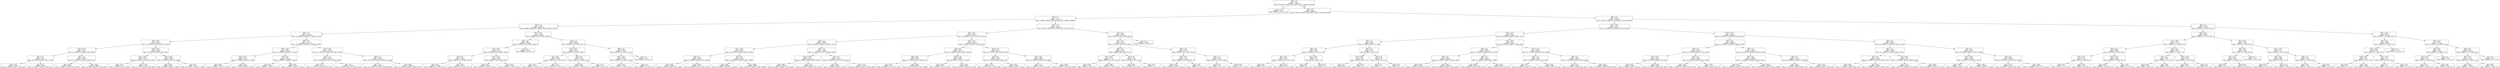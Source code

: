 digraph Tree {
node [shape=box] ;
0 [label="X[8] <= 1.5\ngini = 0.767\nsamples = 11104872\nvalue = [3319965, 5197613, 1973, 5146377, 28817, 1814616, 2059788]"] ;
1 [label="gini = 0.0\nsamples = 1189173\nvalue = [1881531, 0, 0, 0, 0, 0, 0]"] ;
0 -> 1 [labeldistance=2.5, labelangle=45, headlabel="True"] ;
2 [label="X[0] <= 0.5\ngini = 0.744\nsamples = 9915699\nvalue = [1438434, 5197613, 1973, 5146377, 28817, 1814616, 2059788]"] ;
0 -> 2 [labeldistance=2.5, labelangle=-45, headlabel="False"] ;
3 [label="X[9] <= 2.5\ngini = 0.777\nsamples = 5172212\nvalue = [933308, 1448411, 1946, 2670879, 23843, 1439332, 1664868]"] ;
2 -> 3 ;
4 [label="X[8] <= 2.5\ngini = 0.766\nsamples = 3547054\nvalue = [589833, 999909, 442, 1939007, 22239, 1301596, 759756]"] ;
3 -> 4 ;
5 [label="X[6] <= 2.5\ngini = 0.719\nsamples = 3150564\nvalue = [0, 999909, 0, 1939007, 0, 1286601, 759756]"] ;
4 -> 5 ;
6 [label="X[3] <= 68.0\ngini = 0.707\nsamples = 383085\nvalue = [0, 160013, 0, 239479, 0, 61671, 145125]"] ;
5 -> 6 ;
7 [label="X[10] <= 225.5\ngini = 0.716\nsamples = 296117\nvalue = [0, 133834, 0, 176366, 0, 59791, 98655]"] ;
6 -> 7 ;
8 [label="X[4] <= 7.5\ngini = 0.704\nsamples = 83772\nvalue = [0, 29705, 0, 51266, 0, 39311, 12334]"] ;
7 -> 8 ;
9 [label="gini = 0.722\nsamples = 37882\nvalue = [0, 13604, 0, 22883, 0, 14029, 9207]"] ;
8 -> 9 ;
10 [label="gini = 0.677\nsamples = 45890\nvalue = [0, 16101, 0, 28383, 0, 25282, 3127]"] ;
8 -> 10 ;
11 [label="X[5] <= 1.5\ngini = 0.696\nsamples = 212345\nvalue = [0, 104129, 0, 125100, 0, 20480, 86321]"] ;
7 -> 11 ;
12 [label="gini = 0.654\nsamples = 43402\nvalue = [0, 6494, 0, 25862, 0, 6724, 29621]"] ;
11 -> 12 ;
13 [label="gini = 0.681\nsamples = 168943\nvalue = [0, 97635, 0, 99238, 0, 13756, 56700]"] ;
11 -> 13 ;
14 [label="X[10] <= 67.5\ngini = 0.639\nsamples = 86968\nvalue = [0, 26179, 0, 63113, 0, 1880, 46470]"] ;
6 -> 14 ;
15 [label="X[2] <= 129.5\ngini = 0.677\nsamples = 23240\nvalue = [0, 8114, 0, 11176, 0, 1880, 15530]"] ;
14 -> 15 ;
16 [label="gini = 0.354\nsamples = 7702\nvalue = [0, 335, 0, 2342, 0, 0, 9480]"] ;
15 -> 16 ;
17 [label="gini = 0.703\nsamples = 15538\nvalue = [0, 7779, 0, 8834, 0, 1880, 6050]"] ;
15 -> 17 ;
18 [label="X[2] <= 116.5\ngini = 0.609\nsamples = 63728\nvalue = [0, 18065, 0, 51937, 0, 0, 30940]"] ;
14 -> 18 ;
19 [label="gini = 0.596\nsamples = 31507\nvalue = [0, 6509, 0, 24928, 0, 0, 18304]"] ;
18 -> 19 ;
20 [label="gini = 0.61\nsamples = 32221\nvalue = [0, 11556, 0, 27009, 0, 0, 12636]"] ;
18 -> 20 ;
21 [label="X[9] <= 0.5\ngini = 0.715\nsamples = 2767479\nvalue = [0, 839896, 0, 1699528, 0, 1224930, 614631]"] ;
5 -> 21 ;
22 [label="X[10] <= 29.5\ngini = 0.651\nsamples = 291183\nvalue = [0, 109742, 0, 190028, 0, 0, 161052]"] ;
21 -> 22 ;
23 [label="X[10] <= 24.5\ngini = 0.607\nsamples = 85797\nvalue = [0, 20786, 0, 47399, 0, 0, 67536]"] ;
22 -> 23 ;
24 [label="gini = 0.649\nsamples = 41228\nvalue = [0, 15068, 0, 27132, 0, 0, 23079]"] ;
23 -> 24 ;
25 [label="gini = 0.512\nsamples = 44569\nvalue = [0, 5718, 0, 20267, 0, 0, 44457]"] ;
23 -> 25 ;
26 [label="X[4] <= 9.5\ngini = 0.65\nsamples = 205386\nvalue = [0, 88956, 0, 142629, 0, 0, 93516]"] ;
22 -> 26 ;
27 [label="gini = 0.65\nsamples = 107445\nvalue = [0, 56251, 0, 72348, 0, 0, 41375]"] ;
26 -> 27 ;
28 [label="gini = 0.637\nsamples = 97941\nvalue = [0, 32705, 0, 70281, 0, 0, 52141]"] ;
26 -> 28 ;
29 [label="X[10] <= 29.5\ngini = 0.706\nsamples = 2476296\nvalue = [0, 730154, 0, 1509500, 0, 1224930, 453579]"] ;
21 -> 29 ;
30 [label="X[4] <= 7.5\ngini = 0.695\nsamples = 375504\nvalue = [0, 63034, 0, 201795, 0, 230817, 98795]"] ;
29 -> 30 ;
31 [label="gini = 0.721\nsamples = 201636\nvalue = [0, 34779, 0, 107581, 0, 90524, 86317]"] ;
30 -> 31 ;
32 [label="gini = 0.61\nsamples = 173868\nvalue = [0, 28255, 0, 94214, 0, 140293, 12478]"] ;
30 -> 32 ;
33 [label="X[4] <= 7.5\ngini = 0.704\nsamples = 2100792\nvalue = [0, 667120, 0, 1307705, 0, 994113, 354784]"] ;
29 -> 33 ;
34 [label="gini = 0.721\nsamples = 1054120\nvalue = [0, 332110, 0, 657738, 0, 373304, 304205]"] ;
33 -> 34 ;
35 [label="gini = 0.664\nsamples = 1046672\nvalue = [0, 335010, 0, 649967, 0, 620809, 50579]"] ;
33 -> 35 ;
36 [label="X[2] <= 131.5\ngini = 0.115\nsamples = 396490\nvalue = [589833, 0, 442, 0, 22239, 14995, 0]"] ;
4 -> 36 ;
37 [label="X[8] <= 4.5\ngini = 0.095\nsamples = 330485\nvalue = [497589, 0, 333, 0, 14956, 10568, 0]"] ;
36 -> 37 ;
38 [label="X[2] <= 128.5\ngini = 0.33\nsamples = 84455\nvalue = [107992, 0, 333, 0, 14956, 10568, 0]"] ;
37 -> 38 ;
39 [label="X[4] <= 9.5\ngini = 0.402\nsamples = 38842\nvalue = [46345, 0, 147, 0, 9063, 6010, 0]"] ;
38 -> 39 ;
40 [label="gini = 0.471\nsamples = 24686\nvalue = [26990, 0, 29, 0, 7489, 4507, 0]"] ;
39 -> 40 ;
41 [label="gini = 0.254\nsamples = 14156\nvalue = [19355, 0, 118, 0, 1574, 1503, 0]"] ;
39 -> 41 ;
42 [label="X[7] <= 211.5\ngini = 0.262\nsamples = 45613\nvalue = [61647, 0, 186, 0, 5893, 4558, 0]"] ;
38 -> 42 ;
43 [label="gini = 0.179\nsamples = 39263\nvalue = [56267, 0, 174, 0, 3223, 2594, 0]"] ;
42 -> 43 ;
44 [label="gini = 0.603\nsamples = 6350\nvalue = [5380, 0, 12, 0, 2670, 1964, 0]"] ;
42 -> 44 ;
45 [label="gini = 0.0\nsamples = 246030\nvalue = [389597, 0, 0, 0, 0, 0, 0]"] ;
37 -> 45 ;
46 [label="X[4] <= 7.5\ngini = 0.208\nsamples = 66005\nvalue = [92244, 0, 109, 0, 7283, 4427, 0]"] ;
36 -> 46 ;
47 [label="X[7] <= 222.5\ngini = 0.253\nsamples = 29244\nvalue = [39514, 0, 32, 0, 3442, 3049, 0]"] ;
46 -> 47 ;
48 [label="X[7] <= 33.5\ngini = 0.205\nsamples = 23799\nvalue = [33307, 0, 32, 0, 2176, 1974, 0]"] ;
47 -> 48 ;
49 [label="gini = 0.357\nsamples = 3678\nvalue = [4594, 0, 0, 0, 594, 647, 0]"] ;
48 -> 49 ;
50 [label="gini = 0.173\nsamples = 20121\nvalue = [28713, 0, 32, 0, 1582, 1327, 0]"] ;
48 -> 50 ;
51 [label="X[8] <= 4.5\ngini = 0.435\nsamples = 5445\nvalue = [6207, 0, 0, 0, 1266, 1075, 0]"] ;
47 -> 51 ;
52 [label="gini = 0.645\nsamples = 1885\nvalue = [651, 0, 0, 0, 1266, 1075, 0]"] ;
51 -> 52 ;
53 [label="gini = 0.0\nsamples = 3560\nvalue = [5556, 0, 0, 0, 0, 0, 0]"] ;
51 -> 53 ;
54 [label="X[8] <= 4.5\ngini = 0.169\nsamples = 36761\nvalue = [52730, 0, 77, 0, 3841, 1378, 0]"] ;
46 -> 54 ;
55 [label="X[2] <= 137.5\ngini = 0.359\nsamples = 15508\nvalue = [19098, 0, 77, 0, 3841, 1378, 0]"] ;
54 -> 55 ;
56 [label="gini = 0.314\nsamples = 13331\nvalue = [17138, 0, 71, 0, 2573, 1197, 0]"] ;
55 -> 56 ;
57 [label="gini = 0.53\nsamples = 2177\nvalue = [1960, 0, 6, 0, 1268, 181, 0]"] ;
55 -> 57 ;
58 [label="gini = 0.0\nsamples = 21253\nvalue = [33632, 0, 0, 0, 0, 0, 0]"] ;
54 -> 58 ;
59 [label="X[8] <= 2.5\ngini = 0.744\nsamples = 1625158\nvalue = [343475, 448502, 1504, 731872, 1604, 137736, 905112]"] ;
3 -> 59 ;
60 [label="X[3] <= 74.5\ngini = 0.679\nsamples = 1400221\nvalue = [0, 448502, 0, 731872, 0, 128470, 905112]"] ;
59 -> 60 ;
61 [label="X[5] <= 1.5\ngini = 0.683\nsamples = 1219293\nvalue = [0, 419278, 0, 644972, 0, 105652, 757821]"] ;
60 -> 61 ;
62 [label="X[7] <= 119.5\ngini = 0.658\nsamples = 802372\nvalue = [0, 269227, 0, 428245, 0, 29226, 541967]"] ;
61 -> 62 ;
63 [label="X[6] <= 3.5\ngini = 0.643\nsamples = 191365\nvalue = [0, 68648, 0, 85248, 0, 4725, 144004]"] ;
62 -> 63 ;
64 [label="gini = 0.636\nsamples = 59668\nvalue = [0, 16039, 0, 33843, 0, 1681, 42805]"] ;
63 -> 64 ;
65 [label="gini = 0.639\nsamples = 131697\nvalue = [0, 52609, 0, 51405, 0, 3044, 101199]"] ;
63 -> 65 ;
66 [label="X[4] <= 4.5\ngini = 0.66\nsamples = 611007\nvalue = [0, 200579, 0, 342997, 0, 24501, 397963]"] ;
62 -> 66 ;
67 [label="gini = 0.646\nsamples = 304336\nvalue = [0, 118372, 0, 148178, 0, 0, 214294]"] ;
66 -> 67 ;
68 [label="gini = 0.664\nsamples = 306671\nvalue = [0, 82207, 0, 194819, 0, 24501, 183669]"] ;
66 -> 68 ;
69 [label="X[6] <= 9.5\ngini = 0.719\nsamples = 416921\nvalue = [0, 150051, 0, 216727, 0, 76426, 215854]"] ;
61 -> 69 ;
70 [label="X[10] <= 230.5\ngini = 0.707\nsamples = 154549\nvalue = [0, 43463, 0, 85560, 0, 29060, 86075]"] ;
69 -> 70 ;
71 [label="gini = 0.699\nsamples = 105679\nvalue = [0, 24952, 0, 56500, 0, 21202, 64270]"] ;
70 -> 71 ;
72 [label="gini = 0.711\nsamples = 48870\nvalue = [0, 18511, 0, 29060, 0, 7858, 21805]"] ;
70 -> 72 ;
73 [label="X[4] <= 4.5\ngini = 0.723\nsamples = 262372\nvalue = [0, 106588, 0, 131167, 0, 47366, 129779]"] ;
69 -> 73 ;
74 [label="gini = 0.635\nsamples = 74975\nvalue = [0, 35703, 0, 26749, 0, 0, 55713]"] ;
73 -> 74 ;
75 [label="gini = 0.731\nsamples = 187397\nvalue = [0, 70885, 0, 104418, 0, 47366, 74066]"] ;
73 -> 75 ;
76 [label="X[3] <= 75.5\ngini = 0.626\nsamples = 180928\nvalue = [0, 29224, 0, 86900, 0, 22818, 147291]"] ;
60 -> 76 ;
77 [label="X[4] <= 6.5\ngini = 0.587\nsamples = 119776\nvalue = [0, 13480, 0, 51039, 0, 16470, 108502]"] ;
76 -> 77 ;
78 [label="X[6] <= 30.5\ngini = 0.695\nsamples = 50151\nvalue = [0, 7040, 0, 23504, 0, 16448, 32277]"] ;
77 -> 78 ;
79 [label="gini = 0.707\nsamples = 10872\nvalue = [0, 2829, 0, 6713, 0, 2347, 5339]"] ;
78 -> 79 ;
80 [label="gini = 0.682\nsamples = 39279\nvalue = [0, 4211, 0, 16791, 0, 14101, 26938]"] ;
78 -> 80 ;
81 [label="X[10] <= 24.5\ngini = 0.456\nsamples = 69625\nvalue = [0, 6440, 0, 27535, 0, 22, 76225]"] ;
77 -> 81 ;
82 [label="gini = 0.609\nsamples = 12038\nvalue = [0, 2709, 0, 7387, 0, 0, 8925]"] ;
81 -> 82 ;
83 [label="gini = 0.405\nsamples = 57587\nvalue = [0, 3731, 0, 20148, 0, 22, 67300]"] ;
81 -> 83 ;
84 [label="X[10] <= 6.5\ngini = 0.671\nsamples = 61152\nvalue = [0, 15744, 0, 35861, 0, 6348, 38789]"] ;
76 -> 84 ;
85 [label="X[4] <= 6.5\ngini = 0.632\nsamples = 31208\nvalue = [0, 4752, 0, 16569, 0, 3866, 24201]"] ;
84 -> 85 ;
86 [label="gini = 0.713\nsamples = 12780\nvalue = [0, 2471, 0, 6971, 0, 3863, 6946]"] ;
85 -> 86 ;
87 [label="gini = 0.535\nsamples = 18428\nvalue = [0, 2281, 0, 9598, 0, 3, 17255]"] ;
85 -> 87 ;
88 [label="X[3] <= 76.5\ngini = 0.682\nsamples = 29944\nvalue = [0, 10992, 0, 19292, 0, 2482, 14588]"] ;
84 -> 88 ;
89 [label="gini = 0.67\nsamples = 17646\nvalue = [0, 5851, 0, 12173, 0, 1373, 8529]"] ;
88 -> 89 ;
90 [label="gini = 0.695\nsamples = 12298\nvalue = [0, 5141, 0, 7119, 0, 1109, 6059]"] ;
88 -> 90 ;
91 [label="X[8] <= 4.5\ngini = 0.068\nsamples = 224937\nvalue = [343475, 0, 1504, 0, 1604, 9266, 0]"] ;
59 -> 91 ;
92 [label="X[5] <= 0.5\ngini = 0.179\nsamples = 80531\nvalue = [115114, 0, 1504, 0, 1604, 9266, 0]"] ;
91 -> 92 ;
93 [label="X[8] <= 3.5\ngini = 0.224\nsamples = 18807\nvalue = [26066, 0, 690, 0, 464, 2513, 0]"] ;
92 -> 93 ;
94 [label="X[2] <= 120.5\ngini = 0.114\nsamples = 17547\nvalue = [26066, 0, 0, 0, 233, 1434, 0]"] ;
93 -> 94 ;
95 [label="gini = 0.298\nsamples = 1394\nvalue = [1796, 0, 0, 0, 70, 312, 0]"] ;
94 -> 95 ;
96 [label="gini = 0.096\nsamples = 16153\nvalue = [24270, 0, 0, 0, 163, 1122, 0]"] ;
94 -> 96 ;
97 [label="X[4] <= 6.5\ngini = 0.577\nsamples = 1260\nvalue = [0, 0, 690, 0, 231, 1079, 0]"] ;
93 -> 97 ;
98 [label="gini = 0.636\nsamples = 703\nvalue = [0, 0, 379, 0, 231, 508, 0]"] ;
97 -> 98 ;
99 [label="gini = 0.457\nsamples = 557\nvalue = [0, 0, 311, 0, 0, 571, 0]"] ;
97 -> 99 ;
100 [label="X[3] <= 76.5\ngini = 0.165\nsamples = 61724\nvalue = [89048, 0, 814, 0, 1140, 6753, 0]"] ;
92 -> 100 ;
101 [label="X[6] <= 45.5\ngini = 0.15\nsamples = 59141\nvalue = [86156, 0, 799, 0, 989, 5697, 0]"] ;
100 -> 101 ;
102 [label="gini = 0.144\nsamples = 57593\nvalue = [84160, 0, 789, 0, 917, 5300, 0]"] ;
101 -> 102 ;
103 [label="gini = 0.323\nsamples = 1548\nvalue = [1996, 0, 10, 0, 72, 397, 0]"] ;
101 -> 103 ;
104 [label="X[4] <= 1.5\ngini = 0.439\nsamples = 2583\nvalue = [2892, 0, 15, 0, 151, 1056, 0]"] ;
100 -> 104 ;
105 [label="gini = 0.076\nsamples = 291\nvalue = [438, 0, 0, 0, 0, 18, 0]"] ;
104 -> 105 ;
106 [label="gini = 0.468\nsamples = 2292\nvalue = [2454, 0, 15, 0, 151, 1038, 0]"] ;
104 -> 106 ;
107 [label="gini = 0.0\nsamples = 144406\nvalue = [228361, 0, 0, 0, 0, 0, 0]"] ;
91 -> 107 ;
108 [label="X[8] <= 2.5\ngini = 0.632\nsamples = 4743487\nvalue = [505126, 3749202, 27, 2475498, 4974, 375284, 394920]"] ;
2 -> 108 ;
109 [label="X[2] <= 120.5\ngini = 0.581\nsamples = 4418273\nvalue = [0, 3749202, 0, 2475498, 0, 370467, 394920]"] ;
108 -> 109 ;
110 [label="X[2] <= 115.5\ngini = 0.63\nsamples = 520435\nvalue = [0, 361565, 0, 335292, 0, 54681, 73179]"] ;
109 -> 110 ;
111 [label="X[0] <= 1.5\ngini = 0.623\nsamples = 4364\nvalue = [0, 3609, 0, 1689, 0, 217, 1334]"] ;
110 -> 111 ;
112 [label="X[6] <= 8.5\ngini = 0.651\nsamples = 3655\nvalue = [0, 2746, 0, 1538, 0, 211, 1247]"] ;
111 -> 112 ;
113 [label="X[3] <= 70.5\ngini = 0.656\nsamples = 3470\nvalue = [0, 2545, 0, 1435, 0, 204, 1247]"] ;
112 -> 113 ;
114 [label="gini = 0.627\nsamples = 2337\nvalue = [0, 1912, 0, 764, 0, 122, 867]"] ;
113 -> 114 ;
115 [label="gini = 0.679\nsamples = 1133\nvalue = [0, 633, 0, 671, 0, 82, 380]"] ;
113 -> 115 ;
116 [label="X[7] <= 205.5\ngini = 0.472\nsamples = 185\nvalue = [0, 201, 0, 103, 0, 7, 0]"] ;
112 -> 116 ;
117 [label="gini = 0.519\nsamples = 84\nvalue = [0, 80, 0, 56, 0, 5, 0]"] ;
116 -> 117 ;
118 [label="gini = 0.417\nsamples = 101\nvalue = [0, 121, 0, 47, 0, 2, 0]"] ;
116 -> 118 ;
119 [label="X[0] <= 3.5\ngini = 0.367\nsamples = 709\nvalue = [0, 863, 0, 151, 0, 6, 87]"] ;
111 -> 119 ;
120 [label="X[7] <= 236.5\ngini = 0.347\nsamples = 668\nvalue = [0, 828, 0, 120, 0, 6, 87]"] ;
119 -> 120 ;
121 [label="gini = 0.33\nsamples = 623\nvalue = [0, 785, 0, 99, 0, 4, 84]"] ;
120 -> 121 ;
122 [label="gini = 0.516\nsamples = 45\nvalue = [0, 43, 0, 21, 0, 2, 3]"] ;
120 -> 122 ;
123 [label="X[9] <= 2.5\ngini = 0.498\nsamples = 41\nvalue = [0, 35, 0, 31, 0, 0, 0]"] ;
119 -> 123 ;
124 [label="gini = 0.35\nsamples = 19\nvalue = [0, 24, 0, 7, 0, 0, 0]"] ;
123 -> 124 ;
125 [label="gini = 0.431\nsamples = 22\nvalue = [0, 11, 0, 24, 0, 0, 0]"] ;
123 -> 125 ;
126 [label="X[3] <= 64.5\ngini = 0.63\nsamples = 516071\nvalue = [0, 357956, 0, 333603, 0, 54464, 71845]"] ;
110 -> 126 ;
127 [label="X[9] <= 2.5\ngini = 0.639\nsamples = 267439\nvalue = [0, 185254, 0, 166982, 0, 29220, 42485]"] ;
126 -> 127 ;
128 [label="X[5] <= 0.5\ngini = 0.621\nsamples = 160905\nvalue = [0, 113565, 0, 104922, 0, 25208, 11497]"] ;
127 -> 128 ;
129 [label="gini = 0.636\nsamples = 12396\nvalue = [0, 4583, 0, 10329, 0, 3276, 1452]"] ;
128 -> 129 ;
130 [label="gini = 0.614\nsamples = 148509\nvalue = [0, 108982, 0, 94593, 0, 21932, 10045]"] ;
128 -> 130 ;
131 [label="X[0] <= 2.5\ngini = 0.65\nsamples = 106534\nvalue = [0, 71689, 0, 62060, 0, 4012, 30988]"] ;
127 -> 131 ;
132 [label="gini = 0.644\nsamples = 101086\nvalue = [0, 68813, 0, 60276, 0, 3609, 27441]"] ;
131 -> 132 ;
133 [label="gini = 0.674\nsamples = 5448\nvalue = [0, 2876, 0, 1784, 0, 403, 3547]"] ;
131 -> 133 ;
134 [label="X[7] <= 121.5\ngini = 0.619\nsamples = 248632\nvalue = [0, 172702, 0, 166621, 0, 25244, 29360]"] ;
126 -> 134 ;
135 [label="X[0] <= 1.5\ngini = 0.627\nsamples = 40413\nvalue = [0, 22994, 0, 30974, 0, 5213, 5093]"] ;
134 -> 135 ;
136 [label="gini = 0.627\nsamples = 37744\nvalue = [0, 20256, 0, 29746, 0, 5073, 4987]"] ;
135 -> 136 ;
137 [label="gini = 0.491\nsamples = 2669\nvalue = [0, 2738, 0, 1228, 0, 140, 106]"] ;
135 -> 137 ;
138 [label="X[6] <= 6.5\ngini = 0.615\nsamples = 208219\nvalue = [0, 149708, 0, 135647, 0, 20031, 24267]"] ;
134 -> 138 ;
139 [label="gini = 0.577\nsamples = 23450\nvalue = [0, 19153, 0, 14358, 0, 1992, 1518]"] ;
138 -> 139 ;
140 [label="gini = 0.619\nsamples = 184769\nvalue = [0, 130555, 0, 121289, 0, 18039, 22749]"] ;
138 -> 140 ;
141 [label="X[10] <= 123.5\ngini = 0.572\nsamples = 3897838\nvalue = [0, 3387637, 0, 2140206, 0, 315786, 321741]"] ;
109 -> 141 ;
142 [label="X[5] <= 0.5\ngini = 0.596\nsamples = 1846868\nvalue = [0, 1501366, 0, 1065341, 0, 180199, 174618]"] ;
141 -> 142 ;
143 [label="X[4] <= 2.5\ngini = 0.65\nsamples = 190529\nvalue = [0, 87254, 0, 148516, 0, 27707, 38419]"] ;
142 -> 143 ;
144 [label="X[7] <= 122.5\ngini = 0.605\nsamples = 44325\nvalue = [0, 32116, 0, 29668, 0, 3549, 4871]"] ;
143 -> 144 ;
145 [label="gini = 0.515\nsamples = 14196\nvalue = [0, 13338, 0, 8063, 0, 464, 545]"] ;
144 -> 145 ;
146 [label="gini = 0.629\nsamples = 30129\nvalue = [0, 18778, 0, 21605, 0, 3085, 4326]"] ;
144 -> 146 ;
147 [label="X[0] <= 1.5\ngini = 0.648\nsamples = 146204\nvalue = [0, 55138, 0, 118848, 0, 24158, 33548]"] ;
143 -> 147 ;
148 [label="gini = 0.643\nsamples = 134631\nvalue = [0, 44487, 0, 112493, 0, 23512, 32812]"] ;
147 -> 148 ;
149 [label="gini = 0.542\nsamples = 11573\nvalue = [0, 10651, 0, 6355, 0, 646, 736]"] ;
147 -> 149 ;
150 [label="X[0] <= 1.5\ngini = 0.58\nsamples = 1656339\nvalue = [0, 1414112, 0, 916825, 0, 152492, 136199]"] ;
142 -> 150 ;
151 [label="X[4] <= 3.5\ngini = 0.595\nsamples = 1398925\nvalue = [0, 1144843, 0, 798329, 0, 142743, 126311]"] ;
150 -> 151 ;
152 [label="gini = 0.54\nsamples = 326619\nvalue = [0, 306665, 0, 167041, 0, 22418, 20865]"] ;
151 -> 152 ;
153 [label="gini = 0.608\nsamples = 1072306\nvalue = [0, 838178, 0, 631288, 0, 120325, 105446]"] ;
151 -> 153 ;
154 [label="X[0] <= 2.5\ngini = 0.477\nsamples = 257414\nvalue = [0, 269269, 0, 118496, 0, 9749, 9888]"] ;
150 -> 154 ;
155 [label="gini = 0.444\nsamples = 202678\nvalue = [0, 224576, 0, 81964, 0, 6949, 7379]"] ;
154 -> 155 ;
156 [label="gini = 0.553\nsamples = 54736\nvalue = [0, 44693, 0, 36532, 0, 2800, 2509]"] ;
154 -> 156 ;
157 [label="X[9] <= 2.5\ngini = 0.548\nsamples = 2050970\nvalue = [0, 1886271, 0, 1074865, 0, 135587, 147123]"] ;
141 -> 157 ;
158 [label="X[9] <= 1.5\ngini = 0.546\nsamples = 1266259\nvalue = [0, 1161452, 0, 675978, 0, 120340, 45014]"] ;
157 -> 158 ;
159 [label="X[5] <= 0.5\ngini = 0.551\nsamples = 542488\nvalue = [0, 479086, 0, 313345, 0, 54280, 11810]"] ;
158 -> 159 ;
160 [label="gini = 0.641\nsamples = 19685\nvalue = [0, 11000, 0, 13738, 0, 6434, 100]"] ;
159 -> 160 ;
161 [label="gini = 0.545\nsamples = 522803\nvalue = [0, 468086, 0, 299607, 0, 47846, 11710]"] ;
159 -> 161 ;
162 [label="X[3] <= 64.5\ngini = 0.54\nsamples = 723771\nvalue = [0, 682366, 0, 362633, 0, 66060, 33204]"] ;
158 -> 162 ;
163 [label="gini = 0.531\nsamples = 654736\nvalue = [0, 627720, 0, 322490, 0, 56729, 28226]"] ;
162 -> 163 ;
164 [label="gini = 0.604\nsamples = 69035\nvalue = [0, 54646, 0, 40143, 0, 9331, 4978]"] ;
162 -> 164 ;
165 [label="X[4] <= 2.5\ngini = 0.549\nsamples = 784711\nvalue = [0, 724819, 0, 398887, 0, 15247, 102109]"] ;
157 -> 165 ;
166 [label="X[10] <= 140.5\ngini = 0.473\nsamples = 169662\nvalue = [0, 181342, 0, 67134, 0, 0, 19312]"] ;
165 -> 166 ;
167 [label="gini = 0.268\nsamples = 17176\nvalue = [0, 22891, 0, 3462, 0, 0, 719]"] ;
166 -> 167 ;
168 [label="gini = 0.491\nsamples = 152486\nvalue = [0, 158451, 0, 63672, 0, 0, 18593]"] ;
166 -> 168 ;
169 [label="X[5] <= 0.5\ngini = 0.565\nsamples = 615049\nvalue = [0, 543477, 0, 331753, 0, 15247, 82797]"] ;
165 -> 169 ;
170 [label="gini = 0.647\nsamples = 77199\nvalue = [0, 45297, 0, 52980, 0, 3820, 20220]"] ;
169 -> 170 ;
171 [label="gini = 0.544\nsamples = 537850\nvalue = [0, 498180, 0, 278773, 0, 11427, 62577]"] ;
169 -> 171 ;
172 [label="X[5] <= 1.5\ngini = 0.038\nsamples = 325214\nvalue = [505126, 0, 27, 0, 4974, 4817, 0]"] ;
108 -> 172 ;
173 [label="X[6] <= 42.5\ngini = 0.038\nsamples = 129312\nvalue = [200855, 0, 9, 0, 1112, 2847, 0]"] ;
172 -> 173 ;
174 [label="X[7] <= 181.5\ngini = 0.022\nsamples = 117329\nvalue = [183822, 0, 8, 0, 406, 1622, 0]"] ;
173 -> 174 ;
175 [label="X[10] <= 6.5\ngini = 0.036\nsamples = 66537\nvalue = [103715, 0, 6, 0, 360, 1548, 0]"] ;
174 -> 175 ;
176 [label="X[7] <= 42.5\ngini = 0.247\nsamples = 1891\nvalue = [2611, 0, 0, 0, 94, 330, 0]"] ;
175 -> 176 ;
177 [label="gini = 0.576\nsamples = 432\nvalue = [375, 0, 0, 0, 75, 262, 0]"] ;
176 -> 177 ;
178 [label="gini = 0.073\nsamples = 1459\nvalue = [2236, 0, 0, 0, 19, 68, 0]"] ;
176 -> 178 ;
179 [label="X[10] <= 131.5\ngini = 0.029\nsamples = 64646\nvalue = [101104, 0, 6, 0, 266, 1218, 0]"] ;
175 -> 179 ;
180 [label="gini = 0.041\nsamples = 31383\nvalue = [48778, 0, 6, 0, 196, 833, 0]"] ;
179 -> 180 ;
181 [label="gini = 0.017\nsamples = 33263\nvalue = [52326, 0, 0, 0, 70, 385, 0]"] ;
179 -> 181 ;
182 [label="X[5] <= 0.5\ngini = 0.003\nsamples = 50792\nvalue = [80107, 0, 2, 0, 46, 74, 0]"] ;
174 -> 182 ;
183 [label="X[9] <= 2.5\ngini = 0.005\nsamples = 7655\nvalue = [11944, 0, 0, 0, 12, 16, 0]"] ;
182 -> 183 ;
184 [label="gini = 0.005\nsamples = 2046\nvalue = [3205, 0, 0, 0, 8, 0, 0]"] ;
183 -> 184 ;
185 [label="gini = 0.005\nsamples = 5609\nvalue = [8739, 0, 0, 0, 4, 16, 0]"] ;
183 -> 185 ;
186 [label="X[10] <= 251.5\ngini = 0.003\nsamples = 43137\nvalue = [68163, 0, 2, 0, 34, 58, 0]"] ;
182 -> 186 ;
187 [label="gini = 0.003\nsamples = 43111\nvalue = [68121, 0, 2, 0, 31, 58, 0]"] ;
186 -> 187 ;
188 [label="gini = 0.124\nsamples = 26\nvalue = [42, 0, 0, 0, 3, 0, 0]"] ;
186 -> 188 ;
189 [label="X[6] <= 43.5\ngini = 0.188\nsamples = 11983\nvalue = [17033, 0, 1, 0, 706, 1225, 0]"] ;
173 -> 189 ;
190 [label="X[8] <= 4.0\ngini = 0.305\nsamples = 4556\nvalue = [5957, 0, 0, 0, 445, 833, 0]"] ;
189 -> 190 ;
191 [label="X[3] <= 72.5\ngini = 0.644\nsamples = 1326\nvalue = [836, 0, 0, 0, 445, 833, 0]"] ;
190 -> 191 ;
192 [label="gini = 0.233\nsamples = 148\nvalue = [195, 0, 0, 0, 9, 20, 0]"] ;
191 -> 192 ;
193 [label="gini = 0.647\nsamples = 1178\nvalue = [641, 0, 0, 0, 436, 813, 0]"] ;
191 -> 193 ;
194 [label="gini = 0.0\nsamples = 3230\nvalue = [5121, 0, 0, 0, 0, 0, 0]"] ;
190 -> 194 ;
195 [label="X[2] <= 137.5\ngini = 0.107\nsamples = 7427\nvalue = [11076, 0, 1, 0, 261, 392, 0]"] ;
189 -> 195 ;
196 [label="X[6] <= 45.5\ngini = 0.068\nsamples = 4086\nvalue = [6235, 0, 0, 0, 52, 173, 0]"] ;
195 -> 196 ;
197 [label="gini = 0.021\nsamples = 2323\nvalue = [3616, 0, 0, 0, 14, 25, 0]"] ;
196 -> 197 ;
198 [label="gini = 0.125\nsamples = 1763\nvalue = [2619, 0, 0, 0, 38, 148, 0]"] ;
196 -> 198 ;
199 [label="X[9] <= 2.5\ngini = 0.153\nsamples = 3341\nvalue = [4841, 0, 1, 0, 209, 219, 0]"] ;
195 -> 199 ;
200 [label="gini = 0.345\nsamples = 1054\nvalue = [1301, 0, 1, 0, 209, 125, 0]"] ;
199 -> 200 ;
201 [label="gini = 0.05\nsamples = 2287\nvalue = [3540, 0, 0, 0, 0, 94, 0]"] ;
199 -> 201 ;
202 [label="X[2] <= 126.5\ngini = 0.037\nsamples = 195902\nvalue = [304271, 0, 18, 0, 3862, 1970, 0]"] ;
172 -> 202 ;
203 [label="X[8] <= 4.0\ngini = 0.006\nsamples = 83909\nvalue = [132350, 0, 0, 0, 219, 176, 0]"] ;
202 -> 203 ;
204 [label="X[7] <= 124.5\ngini = 0.085\nsamples = 5730\nvalue = [8577, 0, 0, 0, 219, 176, 0]"] ;
203 -> 204 ;
205 [label="X[10] <= 69.5\ngini = 0.06\nsamples = 3913\nvalue = [6023, 0, 0, 0, 91, 100, 0]"] ;
204 -> 205 ;
206 [label="gini = 0.444\nsamples = 16\nvalue = [16, 0, 0, 0, 8, 0, 0]"] ;
205 -> 206 ;
207 [label="gini = 0.058\nsamples = 3897\nvalue = [6007, 0, 0, 0, 83, 100, 0]"] ;
205 -> 207 ;
208 [label="X[2] <= 120.5\ngini = 0.14\nsamples = 1817\nvalue = [2554, 0, 0, 0, 128, 76, 0]"] ;
204 -> 208 ;
209 [label="gini = 0.2\nsamples = 400\nvalue = [536, 0, 0, 0, 50, 16, 0]"] ;
208 -> 209 ;
210 [label="gini = 0.122\nsamples = 1417\nvalue = [2018, 0, 0, 0, 78, 60, 0]"] ;
208 -> 210 ;
211 [label="gini = 0.0\nsamples = 78179\nvalue = [123773, 0, 0, 0, 0, 0, 0]"] ;
203 -> 211 ;
212 [label="X[2] <= 127.5\ngini = 0.06\nsamples = 111993\nvalue = [171921, 0, 18, 0, 3643, 1794, 0]"] ;
202 -> 212 ;
213 [label="X[8] <= 4.5\ngini = 0.378\nsamples = 6285\nvalue = [7634, 0, 1, 0, 1649, 657, 0]"] ;
212 -> 213 ;
214 [label="X[3] <= 72.5\ngini = 0.617\nsamples = 2051\nvalue = [940, 0, 1, 0, 1649, 657, 0]"] ;
213 -> 214 ;
215 [label="gini = 0.157\nsamples = 406\nvalue = [621, 0, 1, 0, 38, 18, 0]"] ;
214 -> 215 ;
216 [label="gini = 0.529\nsamples = 1645\nvalue = [319, 0, 0, 0, 1611, 639, 0]"] ;
214 -> 216 ;
217 [label="gini = 0.0\nsamples = 4234\nvalue = [6694, 0, 0, 0, 0, 0, 0]"] ;
213 -> 217 ;
218 [label="X[8] <= 4.5\ngini = 0.037\nsamples = 105708\nvalue = [164287, 0, 17, 0, 1994, 1137, 0]"] ;
212 -> 218 ;
219 [label="X[3] <= 76.5\ngini = 0.175\nsamples = 21004\nvalue = [30181, 0, 17, 0, 1994, 1137, 0]"] ;
218 -> 219 ;
220 [label="gini = 0.146\nsamples = 19983\nvalue = [29265, 0, 17, 0, 1508, 927, 0]"] ;
219 -> 220 ;
221 [label="gini = 0.569\nsamples = 1021\nvalue = [916, 0, 0, 0, 486, 210, 0]"] ;
219 -> 221 ;
222 [label="gini = 0.0\nsamples = 84704\nvalue = [134106, 0, 0, 0, 0, 0, 0]"] ;
218 -> 222 ;
}